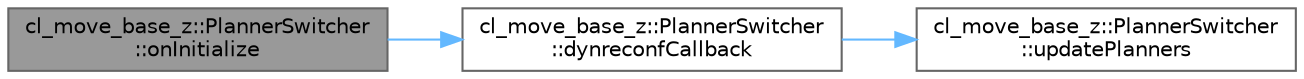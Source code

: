 digraph "cl_move_base_z::PlannerSwitcher::onInitialize"
{
 // LATEX_PDF_SIZE
  bgcolor="transparent";
  edge [fontname=Helvetica,fontsize=10,labelfontname=Helvetica,labelfontsize=10];
  node [fontname=Helvetica,fontsize=10,shape=box,height=0.2,width=0.4];
  rankdir="LR";
  Node1 [label="cl_move_base_z::PlannerSwitcher\l::onInitialize",height=0.2,width=0.4,color="gray40", fillcolor="grey60", style="filled", fontcolor="black",tooltip=" "];
  Node1 -> Node2 [color="steelblue1",style="solid"];
  Node2 [label="cl_move_base_z::PlannerSwitcher\l::dynreconfCallback",height=0.2,width=0.4,color="grey40", fillcolor="white", style="filled",URL="$classcl__move__base__z_1_1PlannerSwitcher.html#ad9371bd8d62600ef874e8914c3ec177b",tooltip=" "];
  Node2 -> Node3 [color="steelblue1",style="solid"];
  Node3 [label="cl_move_base_z::PlannerSwitcher\l::updatePlanners",height=0.2,width=0.4,color="grey40", fillcolor="white", style="filled",URL="$classcl__move__base__z_1_1PlannerSwitcher.html#a146641f63aea3185daab4c5cbb789550",tooltip=" "];
}
